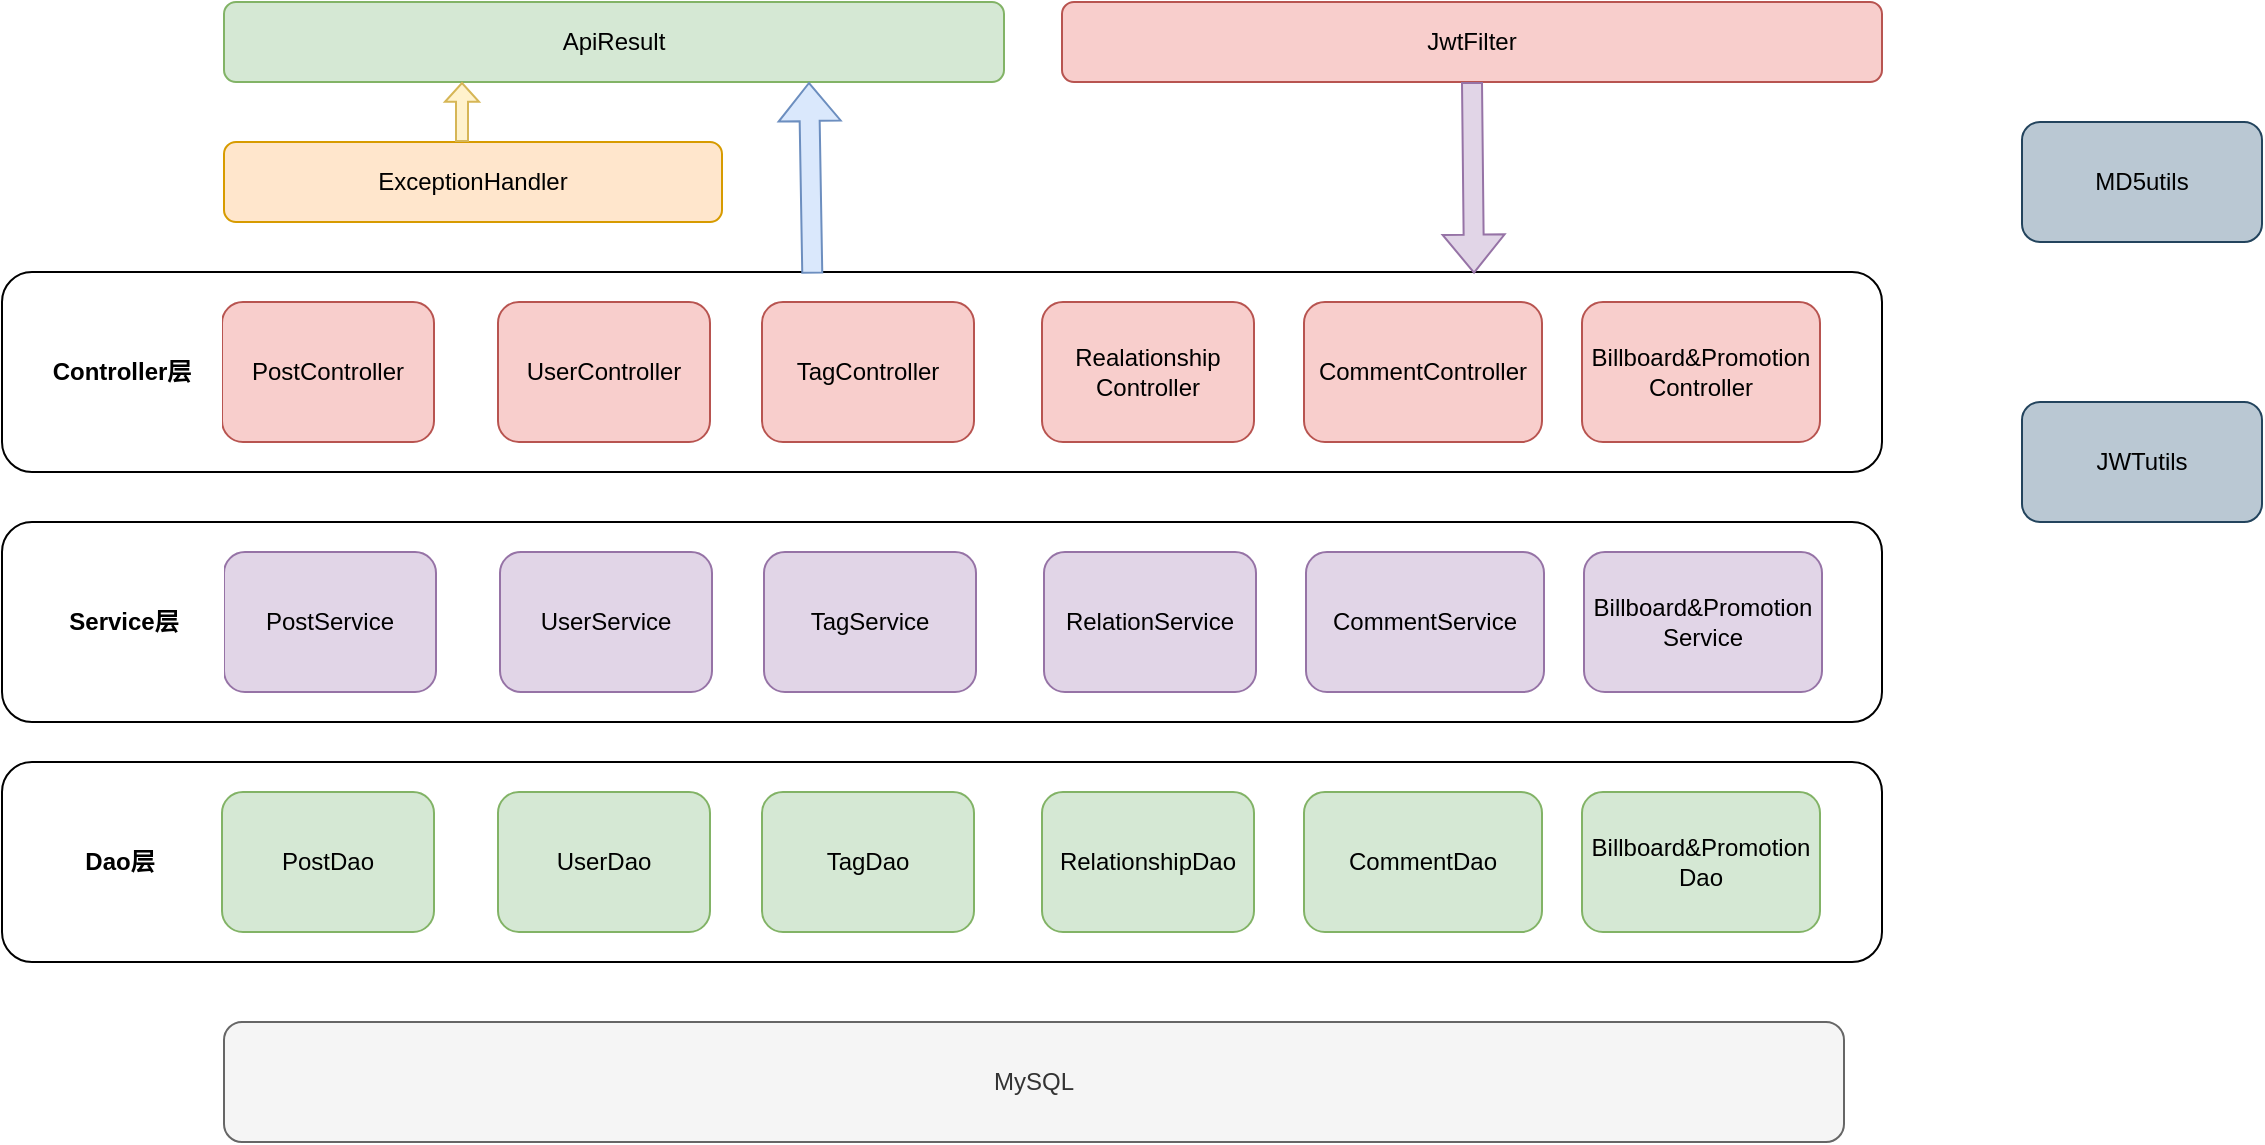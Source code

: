 <mxfile version="17.2.4" type="github">
  <diagram id="Yx_2cfSWkmgC9ww6zX6g" name="Page-1">
    <mxGraphModel dx="1504" dy="644" grid="1" gridSize="10" guides="1" tooltips="1" connect="1" arrows="1" fold="1" page="1" pageScale="1" pageWidth="827" pageHeight="1169" math="0" shadow="0">
      <root>
        <mxCell id="0" />
        <mxCell id="1" parent="0" />
        <mxCell id="pLlUgZe4buy9df2eDDCw-6" value="" style="rounded=1;whiteSpace=wrap;html=1;" vertex="1" parent="1">
          <mxGeometry x="60" y="320" width="940" height="100" as="geometry" />
        </mxCell>
        <mxCell id="pLlUgZe4buy9df2eDDCw-7" value="" style="rounded=1;whiteSpace=wrap;html=1;" vertex="1" parent="1">
          <mxGeometry x="60" y="440" width="940" height="100" as="geometry" />
        </mxCell>
        <mxCell id="pLlUgZe4buy9df2eDDCw-5" value="a" style="rounded=1;whiteSpace=wrap;html=1;" vertex="1" parent="1">
          <mxGeometry x="60" y="195" width="940" height="100" as="geometry" />
        </mxCell>
        <mxCell id="a6WrI10o8rSXnvkZMW-7-1" value="PostController" style="rounded=1;whiteSpace=wrap;html=1;fillColor=#f8cecc;strokeColor=#b85450;" parent="1" vertex="1">
          <mxGeometry x="170" y="210" width="106" height="70" as="geometry" />
        </mxCell>
        <mxCell id="a6WrI10o8rSXnvkZMW-7-5" value="ApiResult" style="rounded=1;whiteSpace=wrap;html=1;fillColor=#d5e8d4;strokeColor=#82b366;" parent="1" vertex="1">
          <mxGeometry x="171" y="60" width="390" height="40" as="geometry" />
        </mxCell>
        <mxCell id="a6WrI10o8rSXnvkZMW-7-6" value="UserController" style="rounded=1;whiteSpace=wrap;html=1;fillColor=#f8cecc;strokeColor=#b85450;" parent="1" vertex="1">
          <mxGeometry x="308" y="210" width="106" height="70" as="geometry" />
        </mxCell>
        <mxCell id="a6WrI10o8rSXnvkZMW-7-7" value="TagController" style="rounded=1;whiteSpace=wrap;html=1;fillColor=#f8cecc;strokeColor=#b85450;" parent="1" vertex="1">
          <mxGeometry x="440" y="210" width="106" height="70" as="geometry" />
        </mxCell>
        <mxCell id="a6WrI10o8rSXnvkZMW-7-8" value="&lt;span&gt;Realationship&lt;br&gt;Controller&lt;/span&gt;" style="rounded=1;whiteSpace=wrap;html=1;fillColor=#f8cecc;strokeColor=#b85450;" parent="1" vertex="1">
          <mxGeometry x="580" y="210" width="106" height="70" as="geometry" />
        </mxCell>
        <mxCell id="a6WrI10o8rSXnvkZMW-7-11" value="ExceptionHandler" style="rounded=1;whiteSpace=wrap;html=1;fillColor=#ffe6cc;strokeColor=#d79b00;" parent="1" vertex="1">
          <mxGeometry x="171" y="130" width="249" height="40" as="geometry" />
        </mxCell>
        <mxCell id="a6WrI10o8rSXnvkZMW-7-12" value="PostDao" style="rounded=1;whiteSpace=wrap;html=1;fillColor=#d5e8d4;strokeColor=#82b366;" parent="1" vertex="1">
          <mxGeometry x="170" y="455" width="106" height="70" as="geometry" />
        </mxCell>
        <mxCell id="a6WrI10o8rSXnvkZMW-7-13" value="UserDao" style="rounded=1;whiteSpace=wrap;html=1;fillColor=#d5e8d4;strokeColor=#82b366;" parent="1" vertex="1">
          <mxGeometry x="308" y="455" width="106" height="70" as="geometry" />
        </mxCell>
        <mxCell id="a6WrI10o8rSXnvkZMW-7-14" value="TagDao" style="rounded=1;whiteSpace=wrap;html=1;fillColor=#d5e8d4;strokeColor=#82b366;" parent="1" vertex="1">
          <mxGeometry x="440" y="455" width="106" height="70" as="geometry" />
        </mxCell>
        <mxCell id="a6WrI10o8rSXnvkZMW-7-15" value="RelationshipDao" style="rounded=1;whiteSpace=wrap;html=1;fillColor=#d5e8d4;strokeColor=#82b366;" parent="1" vertex="1">
          <mxGeometry x="580" y="455" width="106" height="70" as="geometry" />
        </mxCell>
        <mxCell id="a6WrI10o8rSXnvkZMW-7-16" value="&lt;span&gt;CommentController&lt;/span&gt;" style="rounded=1;whiteSpace=wrap;html=1;fillColor=#f8cecc;strokeColor=#b85450;" parent="1" vertex="1">
          <mxGeometry x="711" y="210" width="119" height="70" as="geometry" />
        </mxCell>
        <mxCell id="a6WrI10o8rSXnvkZMW-7-17" value="CommentService" style="rounded=1;whiteSpace=wrap;html=1;fillColor=#e1d5e7;strokeColor=#9673a6;" parent="1" vertex="1">
          <mxGeometry x="712" y="335" width="119" height="70" as="geometry" />
        </mxCell>
        <mxCell id="a6WrI10o8rSXnvkZMW-7-20" value="&lt;span&gt;Billboard&amp;amp;Promotion&lt;br&gt;Controller&lt;/span&gt;" style="rounded=1;whiteSpace=wrap;html=1;fillColor=#f8cecc;strokeColor=#b85450;" parent="1" vertex="1">
          <mxGeometry x="850" y="210" width="119" height="70" as="geometry" />
        </mxCell>
        <mxCell id="a6WrI10o8rSXnvkZMW-7-21" value="Billboard&amp;amp;Promotion&lt;br&gt;Service" style="rounded=1;whiteSpace=wrap;html=1;fillColor=#e1d5e7;strokeColor=#9673a6;" parent="1" vertex="1">
          <mxGeometry x="851" y="335" width="119" height="70" as="geometry" />
        </mxCell>
        <mxCell id="a6WrI10o8rSXnvkZMW-7-22" value="PostService" style="rounded=1;whiteSpace=wrap;html=1;fillColor=#e1d5e7;strokeColor=#9673a6;" parent="1" vertex="1">
          <mxGeometry x="171" y="335" width="106" height="70" as="geometry" />
        </mxCell>
        <mxCell id="a6WrI10o8rSXnvkZMW-7-23" value="UserService" style="rounded=1;whiteSpace=wrap;html=1;fillColor=#e1d5e7;strokeColor=#9673a6;" parent="1" vertex="1">
          <mxGeometry x="309" y="335" width="106" height="70" as="geometry" />
        </mxCell>
        <mxCell id="a6WrI10o8rSXnvkZMW-7-24" value="TagService" style="rounded=1;whiteSpace=wrap;html=1;fillColor=#e1d5e7;strokeColor=#9673a6;" parent="1" vertex="1">
          <mxGeometry x="441" y="335" width="106" height="70" as="geometry" />
        </mxCell>
        <mxCell id="a6WrI10o8rSXnvkZMW-7-25" value="RelationService" style="rounded=1;whiteSpace=wrap;html=1;fillColor=#e1d5e7;strokeColor=#9673a6;" parent="1" vertex="1">
          <mxGeometry x="581" y="335" width="106" height="70" as="geometry" />
        </mxCell>
        <mxCell id="a6WrI10o8rSXnvkZMW-7-26" value="CommentDao" style="rounded=1;whiteSpace=wrap;html=1;fillColor=#d5e8d4;strokeColor=#82b366;" parent="1" vertex="1">
          <mxGeometry x="711" y="455" width="119" height="70" as="geometry" />
        </mxCell>
        <mxCell id="a6WrI10o8rSXnvkZMW-7-27" value="Billboard&amp;amp;Promotion&lt;br&gt;Dao" style="rounded=1;whiteSpace=wrap;html=1;fillColor=#d5e8d4;strokeColor=#82b366;" parent="1" vertex="1">
          <mxGeometry x="850" y="455" width="119" height="70" as="geometry" />
        </mxCell>
        <mxCell id="a6WrI10o8rSXnvkZMW-7-30" value="MySQL" style="rounded=1;whiteSpace=wrap;html=1;fillColor=#f5f5f5;fontColor=#333333;strokeColor=#666666;" parent="1" vertex="1">
          <mxGeometry x="171" y="570" width="810" height="60" as="geometry" />
        </mxCell>
        <mxCell id="a6WrI10o8rSXnvkZMW-7-31" value="JwtFilter" style="rounded=1;whiteSpace=wrap;html=1;fillColor=#f8cecc;strokeColor=#b85450;" parent="1" vertex="1">
          <mxGeometry x="590" y="60" width="410" height="40" as="geometry" />
        </mxCell>
        <mxCell id="a6WrI10o8rSXnvkZMW-7-32" value="MD5utils" style="rounded=1;whiteSpace=wrap;html=1;fillColor=#bac8d3;strokeColor=#23445d;" parent="1" vertex="1">
          <mxGeometry x="1070" y="120" width="120" height="60" as="geometry" />
        </mxCell>
        <mxCell id="a6WrI10o8rSXnvkZMW-7-33" value="JWTutils" style="rounded=1;whiteSpace=wrap;html=1;fillColor=#bac8d3;strokeColor=#23445d;" parent="1" vertex="1">
          <mxGeometry x="1070" y="260" width="120" height="60" as="geometry" />
        </mxCell>
        <mxCell id="pLlUgZe4buy9df2eDDCw-10" value="&lt;b&gt;Controller层&lt;/b&gt;" style="rounded=0;whiteSpace=wrap;html=1;strokeColor=none;" vertex="1" parent="1">
          <mxGeometry x="70" y="215" width="100" height="60" as="geometry" />
        </mxCell>
        <mxCell id="pLlUgZe4buy9df2eDDCw-11" value="&lt;b&gt;Service层&lt;/b&gt;" style="rounded=0;whiteSpace=wrap;html=1;strokeColor=none;" vertex="1" parent="1">
          <mxGeometry x="71" y="340" width="100" height="60" as="geometry" />
        </mxCell>
        <mxCell id="pLlUgZe4buy9df2eDDCw-12" value="&lt;b&gt;Dao层&lt;/b&gt;" style="rounded=0;whiteSpace=wrap;html=1;strokeColor=none;" vertex="1" parent="1">
          <mxGeometry x="69" y="460" width="100" height="60" as="geometry" />
        </mxCell>
        <mxCell id="pLlUgZe4buy9df2eDDCw-35" value="" style="shape=flexArrow;endArrow=classic;html=1;rounded=0;shadow=0;strokeColor=#9673a6;entryX=0.783;entryY=0.008;entryDx=0;entryDy=0;entryPerimeter=0;exitX=0.5;exitY=1;exitDx=0;exitDy=0;fillColor=#e1d5e7;" edge="1" parent="1" source="a6WrI10o8rSXnvkZMW-7-31" target="pLlUgZe4buy9df2eDDCw-5">
          <mxGeometry width="50" height="50" relative="1" as="geometry">
            <mxPoint x="760" y="150" as="sourcePoint" />
            <mxPoint x="810" y="100" as="targetPoint" />
          </mxGeometry>
        </mxCell>
        <mxCell id="pLlUgZe4buy9df2eDDCw-36" value="" style="shape=flexArrow;endArrow=classic;html=1;rounded=0;shadow=0;strokeColor=#6c8ebf;entryX=0.75;entryY=1;entryDx=0;entryDy=0;exitX=0.431;exitY=0.008;exitDx=0;exitDy=0;exitPerimeter=0;fillColor=#dae8fc;" edge="1" parent="1" source="pLlUgZe4buy9df2eDDCw-5" target="a6WrI10o8rSXnvkZMW-7-5">
          <mxGeometry width="50" height="50" relative="1" as="geometry">
            <mxPoint x="460" y="180" as="sourcePoint" />
            <mxPoint x="510" y="130" as="targetPoint" />
          </mxGeometry>
        </mxCell>
        <mxCell id="pLlUgZe4buy9df2eDDCw-37" value="" style="shape=flexArrow;endArrow=classic;html=1;rounded=0;shadow=0;strokeColor=#d6b656;endWidth=10;endSize=2.8;width=6;fillColor=#fff2cc;" edge="1" parent="1">
          <mxGeometry width="50" height="50" relative="1" as="geometry">
            <mxPoint x="290" y="130" as="sourcePoint" />
            <mxPoint x="290" y="100" as="targetPoint" />
          </mxGeometry>
        </mxCell>
      </root>
    </mxGraphModel>
  </diagram>
</mxfile>
